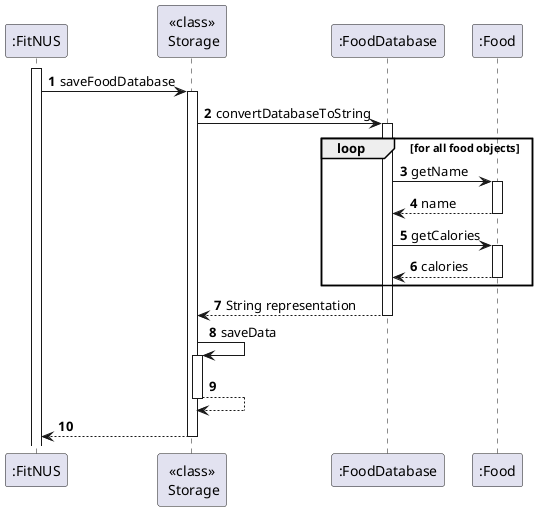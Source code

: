 @startuml
'https://plantuml.com/sequence-diagram

autonumber

activate ":FitNUS"
":FitNUS" -> "<<class>>\n Storage": saveFoodDatabase
activate "<<class>>\n Storage"
"<<class>>\n Storage" -> ":FoodDatabase" : convertDatabaseToString
activate ":FoodDatabase"
loop for all food objects
":FoodDatabase" -> ":Food" : getName
activate ":Food"
return name
":FoodDatabase" -> ":Food" : getCalories
activate ":Food"
return calories
end
return String representation
"<<class>>\n Storage" -> "<<class>>\n Storage" : saveData
activate "<<class>>\n Storage"
return
return


@enduml